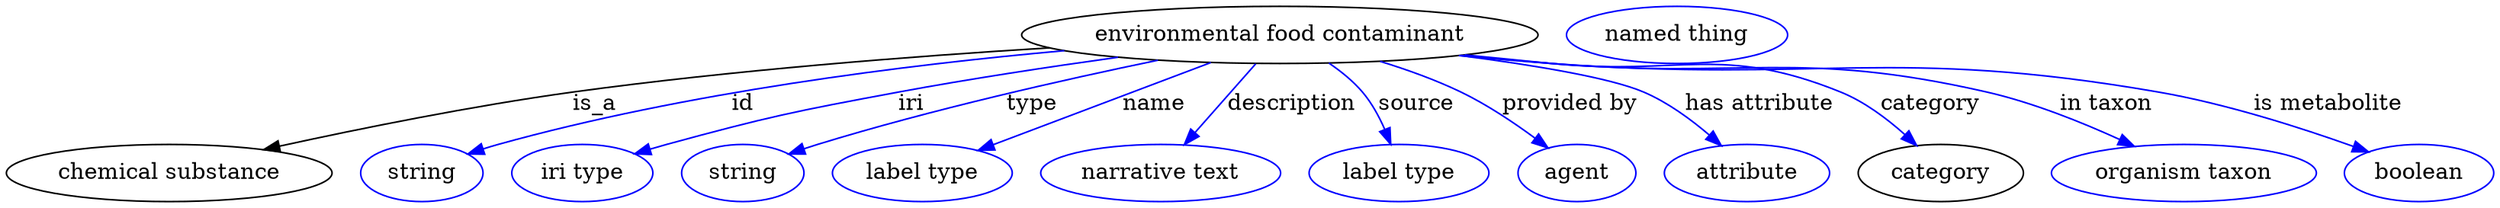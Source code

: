 digraph {
	graph [bb="0,0,1565.5,123"];
	node [label="\N"];
	"environmental food contaminant"	 [height=0.5,
		label="environmental food contaminant",
		pos="801.69,105",
		width=4.5135];
	"chemical substance"	 [height=0.5,
		pos="102.69,18",
		width=2.8525];
	"environmental food contaminant" -> "chemical substance"	 [label=is_a,
		lp="370.69,61.5",
		pos="e,164.19,32.457 654.15,97.423 567.28,91.877 455.42,82.856 356.69,69 294.58,60.282 224.76,45.929 174.07,34.666"];
	id	 [color=blue,
		height=0.5,
		label=string,
		pos="261.69,18",
		width=1.0652];
	"environmental food contaminant" -> id	 [color=blue,
		label=id,
		lp="449.69,61.5",
		pos="e,290.9,29.763 660.82,95.988 561.2,87.03 425.35,69.552 309.69,36 306.71,35.135 303.65,34.172 300.59,33.153",
		style=solid];
	iri	 [color=blue,
		height=0.5,
		label="iri type",
		pos="362.69,18",
		width=1.2277];
	"environmental food contaminant" -> iri	 [color=blue,
		label=iri,
		lp="561.69,61.5",
		pos="e,396.54,29.775 693.6,91.515 649.99,85.501 599.3,77.783 553.69,69 492.19,57.155 476.9,53.252 416.69,36 413.31,35.032 409.83,33.985 \
406.33,32.9",
		style=solid];
	type	 [color=blue,
		height=0.5,
		label=string,
		pos="463.69,18",
		width=1.0652];
	"environmental food contaminant" -> type	 [color=blue,
		label=type,
		lp="645.69,61.5",
		pos="e,492.84,29.77 721.46,89.335 662.53,77.018 580.84,58.254 510.69,36 507.96,35.133 505.15,34.193 502.34,33.212",
		style=solid];
	name	 [color=blue,
		height=0.5,
		label="label type",
		pos="576.69,18",
		width=1.5707];
	"environmental food contaminant" -> name	 [color=blue,
		label=name,
		lp="722.69,61.5",
		pos="e,612.71,31.929 756.7,87.603 717.69,72.518 661.48,50.786 622.29,35.632",
		style=solid];
	description	 [color=blue,
		height=0.5,
		label="narrative text",
		pos="726.69,18",
		width=2.0943];
	"environmental food contaminant" -> description	 [color=blue,
		label=description,
		lp="809.69,61.5",
		pos="e,741.95,35.706 786.15,86.974 775.32,74.409 760.71,57.466 748.69,43.517",
		style=solid];
	source	 [color=blue,
		height=0.5,
		label="label type",
		pos="876.69,18",
		width=1.5707];
	"environmental food contaminant" -> source	 [color=blue,
		label=source,
		lp="889.19,61.5",
		pos="e,871.59,36.365 834.08,87.267 841.54,82.099 848.95,75.945 854.69,69 860.28,62.236 864.68,53.837 868.02,45.819",
		style=solid];
	"provided by"	 [color=blue,
		height=0.5,
		label=agent,
		pos="988.69,18",
		width=1.0291];
	"environmental food contaminant" -> "provided by"	 [color=blue,
		label="provided by",
		lp="985.19,61.5",
		pos="e,970.18,33.855 867.85,88.49 884.53,83.248 902.12,76.753 917.69,69 933.41,61.177 949.41,50.012 962.24,40.122",
		style=solid];
	"has attribute"	 [color=blue,
		height=0.5,
		label=attribute,
		pos="1095.7,18",
		width=1.4443];
	"environmental food contaminant" -> "has attribute"	 [color=blue,
		label="has attribute",
		lp="1103.7,61.5",
		pos="e,1079.1,35.242 917.86,92.368 963.94,86.206 1010.9,78.146 1031.7,69 1046.2,62.607 1060.3,52.064 1071.5,42.219",
		style=solid];
	category	 [height=0.5,
		pos="1217.7,18",
		width=1.4443];
	"environmental food contaminant" -> category	 [color=blue,
		label=category,
		lp="1211.7,61.5",
		pos="e,1201.8,35.316 919.42,92.509 937.27,90.644 955.47,88.758 972.69,87 1053.6,78.745 1079.5,99.869 1154.7,69 1169.4,62.979 1183.3,52.381 \
1194.3,42.4",
		style=solid];
	"in taxon"	 [color=blue,
		height=0.5,
		label="organism taxon",
		pos="1370.7,18",
		width=2.3109];
	"environmental food contaminant" -> "in taxon"	 [color=blue,
		label="in taxon",
		lp="1322.7,61.5",
		pos="e,1338.8,34.648 916.61,92.274 935.34,90.38 954.55,88.548 972.69,87 1094.7,76.587 1128.4,96.829 1247.7,69 1276,62.399 1306.1,49.986 \
1329.5,39.06",
		style=solid];
	"is metabolite"	 [color=blue,
		height=0.5,
		label=boolean,
		pos="1518.7,18",
		width=1.2999];
	"environmental food contaminant" -> "is metabolite"	 [color=blue,
		label="is metabolite",
		lp="1462.7,61.5",
		pos="e,1485.9,31.037 915.2,92.12 934.38,90.212 954.09,88.415 972.69,87 1142.6,74.075 1187.8,98.344 1355.7,69 1397.6,61.666 1443.8,46.506 \
1476.3,34.611",
		style=solid];
	"named thing_category"	 [color=blue,
		height=0.5,
		label="named thing",
		pos="1051.7,105",
		width=1.9318];
}

